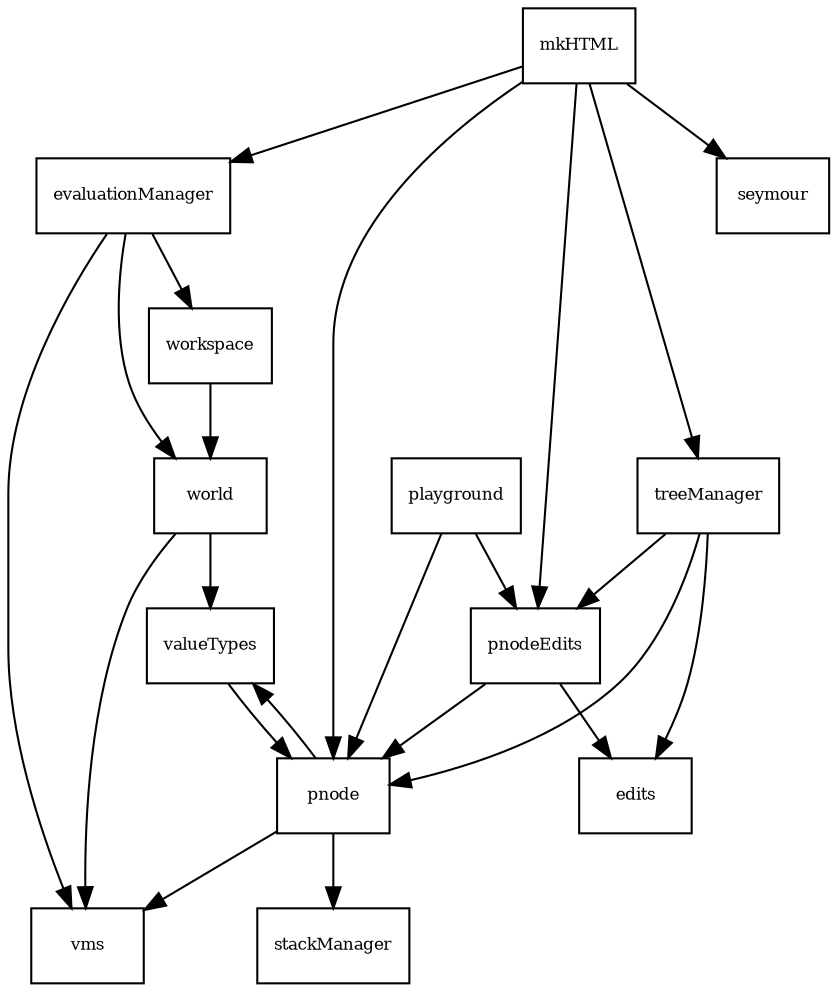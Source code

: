 digraph Depends {

   gsize="8,6"; ratio=fill;
   node[fontsize=8, shape=rectangle];

   //edits -> assert ;
   //edits -> collections ;

   evaluationManager -> vms ;
   evaluationManager -> workspace ;
   evaluationManager -> world ;

   //mkHTML -> assert ;
   //mkHTML -> collections ;
   mkHTML -> pnode ;
   mkHTML -> pnodeEdits ;
   mkHTML -> treeManager ;
   mkHTML -> evaluationManager ;
   mkHTML -> seymour ;

   //pageManipulation -> assert ;
   //pageManipulation -> collections ;

   //playground -> collections ;
   playground -> pnode ;
   playground -> pnodeEdits ;

   //pnode -> assert ;
   //pnode -> collections ;
   pnode -> stackManager ;
   pnode -> valueTypes ;
   pnode -> vms ;

   //pnodeEdits -> assert ;
   //pnodeEdits -> collections ;
   pnodeEdits -> edits ;
   pnodeEdits -> pnode ;

   //treeManager -> asssert ;
   //treeManager -> collections ;
   treeManager -> edits ;
   treeManager -> pnode ;
   treeManager -> pnodeEdits ;

   //turtleTest -> seymour ;

   //valueTypes -> assert ;
   //valueTypes -> collections ;
   valueTypes -> pnode ;

   //vms -> assert ;
   //vms -> collections ;

   workspace -> world ;

   //world -> assert ;
   //world -> collections ;
   world -> valueTypes ;
   world -> vms ;
}
